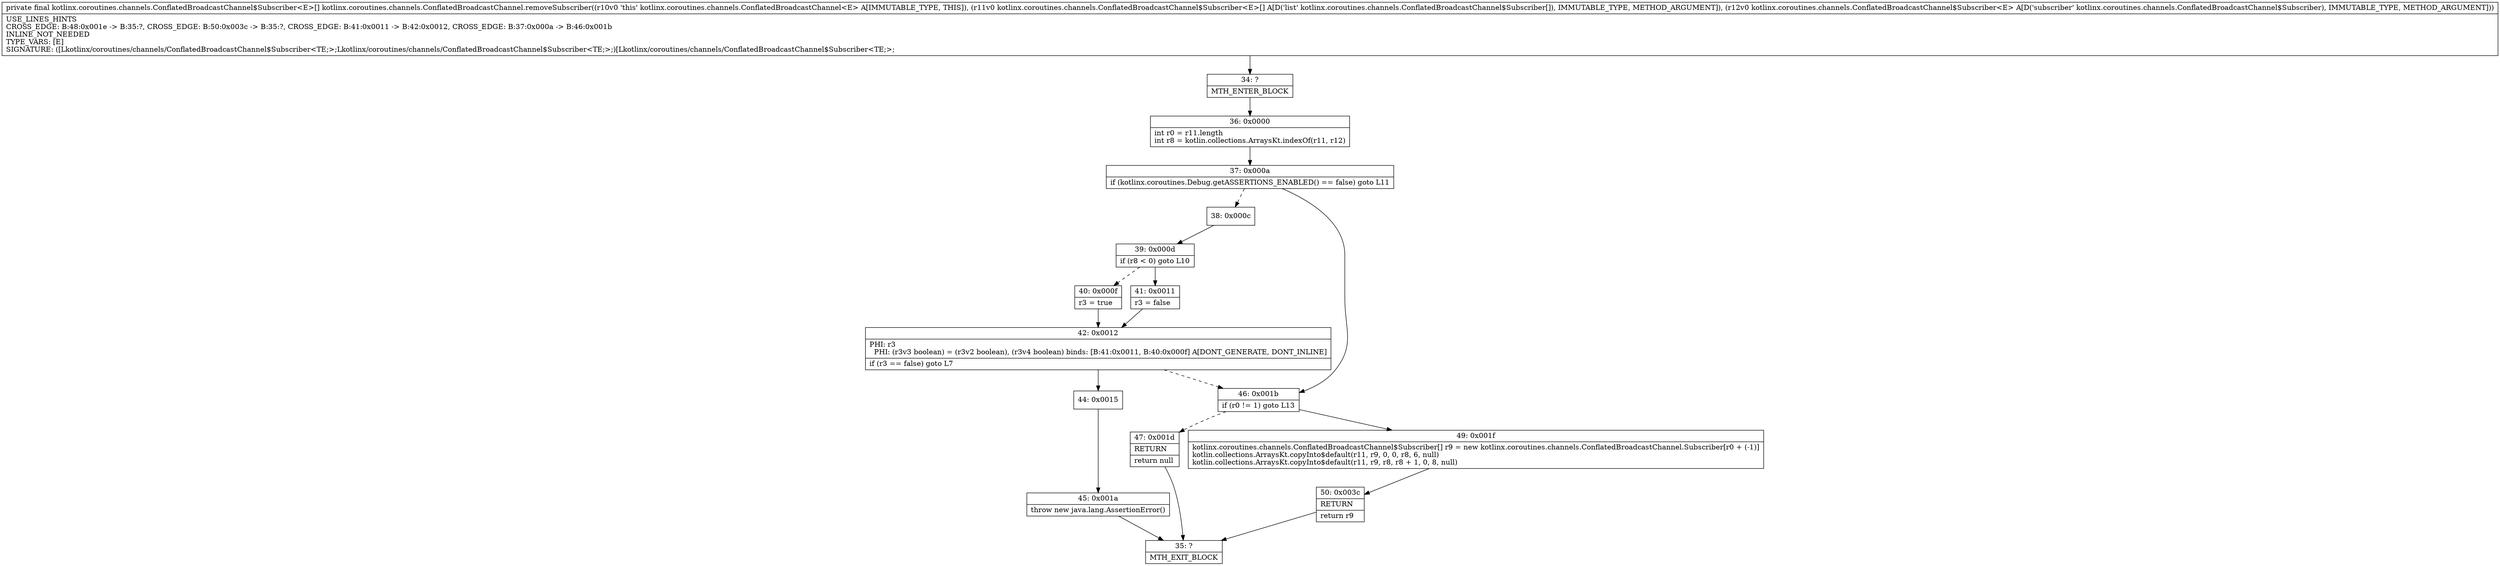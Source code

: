 digraph "CFG forkotlinx.coroutines.channels.ConflatedBroadcastChannel.removeSubscriber([Lkotlinx\/coroutines\/channels\/ConflatedBroadcastChannel$Subscriber;Lkotlinx\/coroutines\/channels\/ConflatedBroadcastChannel$Subscriber;)[Lkotlinx\/coroutines\/channels\/ConflatedBroadcastChannel$Subscriber;" {
Node_34 [shape=record,label="{34\:\ ?|MTH_ENTER_BLOCK\l}"];
Node_36 [shape=record,label="{36\:\ 0x0000|int r0 = r11.length\lint r8 = kotlin.collections.ArraysKt.indexOf(r11, r12)\l}"];
Node_37 [shape=record,label="{37\:\ 0x000a|if (kotlinx.coroutines.Debug.getASSERTIONS_ENABLED() == false) goto L11\l}"];
Node_38 [shape=record,label="{38\:\ 0x000c}"];
Node_39 [shape=record,label="{39\:\ 0x000d|if (r8 \< 0) goto L10\l}"];
Node_40 [shape=record,label="{40\:\ 0x000f|r3 = true\l}"];
Node_42 [shape=record,label="{42\:\ 0x0012|PHI: r3 \l  PHI: (r3v3 boolean) = (r3v2 boolean), (r3v4 boolean) binds: [B:41:0x0011, B:40:0x000f] A[DONT_GENERATE, DONT_INLINE]\l|if (r3 == false) goto L7\l}"];
Node_44 [shape=record,label="{44\:\ 0x0015}"];
Node_45 [shape=record,label="{45\:\ 0x001a|throw new java.lang.AssertionError()\l}"];
Node_35 [shape=record,label="{35\:\ ?|MTH_EXIT_BLOCK\l}"];
Node_41 [shape=record,label="{41\:\ 0x0011|r3 = false\l}"];
Node_46 [shape=record,label="{46\:\ 0x001b|if (r0 != 1) goto L13\l}"];
Node_47 [shape=record,label="{47\:\ 0x001d|RETURN\l|return null\l}"];
Node_49 [shape=record,label="{49\:\ 0x001f|kotlinx.coroutines.channels.ConflatedBroadcastChannel$Subscriber[] r9 = new kotlinx.coroutines.channels.ConflatedBroadcastChannel.Subscriber[r0 + (\-1)]\lkotlin.collections.ArraysKt.copyInto$default(r11, r9, 0, 0, r8, 6, null)\lkotlin.collections.ArraysKt.copyInto$default(r11, r9, r8, r8 + 1, 0, 8, null)\l}"];
Node_50 [shape=record,label="{50\:\ 0x003c|RETURN\l|return r9\l}"];
MethodNode[shape=record,label="{private final kotlinx.coroutines.channels.ConflatedBroadcastChannel$Subscriber\<E\>[] kotlinx.coroutines.channels.ConflatedBroadcastChannel.removeSubscriber((r10v0 'this' kotlinx.coroutines.channels.ConflatedBroadcastChannel\<E\> A[IMMUTABLE_TYPE, THIS]), (r11v0 kotlinx.coroutines.channels.ConflatedBroadcastChannel$Subscriber\<E\>[] A[D('list' kotlinx.coroutines.channels.ConflatedBroadcastChannel$Subscriber[]), IMMUTABLE_TYPE, METHOD_ARGUMENT]), (r12v0 kotlinx.coroutines.channels.ConflatedBroadcastChannel$Subscriber\<E\> A[D('subscriber' kotlinx.coroutines.channels.ConflatedBroadcastChannel$Subscriber), IMMUTABLE_TYPE, METHOD_ARGUMENT]))  | USE_LINES_HINTS\lCROSS_EDGE: B:48:0x001e \-\> B:35:?, CROSS_EDGE: B:50:0x003c \-\> B:35:?, CROSS_EDGE: B:41:0x0011 \-\> B:42:0x0012, CROSS_EDGE: B:37:0x000a \-\> B:46:0x001b\lINLINE_NOT_NEEDED\lTYPE_VARS: [E]\lSIGNATURE: ([Lkotlinx\/coroutines\/channels\/ConflatedBroadcastChannel$Subscriber\<TE;\>;Lkotlinx\/coroutines\/channels\/ConflatedBroadcastChannel$Subscriber\<TE;\>;)[Lkotlinx\/coroutines\/channels\/ConflatedBroadcastChannel$Subscriber\<TE;\>;\l}"];
MethodNode -> Node_34;Node_34 -> Node_36;
Node_36 -> Node_37;
Node_37 -> Node_38[style=dashed];
Node_37 -> Node_46;
Node_38 -> Node_39;
Node_39 -> Node_40[style=dashed];
Node_39 -> Node_41;
Node_40 -> Node_42;
Node_42 -> Node_44;
Node_42 -> Node_46[style=dashed];
Node_44 -> Node_45;
Node_45 -> Node_35;
Node_41 -> Node_42;
Node_46 -> Node_47[style=dashed];
Node_46 -> Node_49;
Node_47 -> Node_35;
Node_49 -> Node_50;
Node_50 -> Node_35;
}


